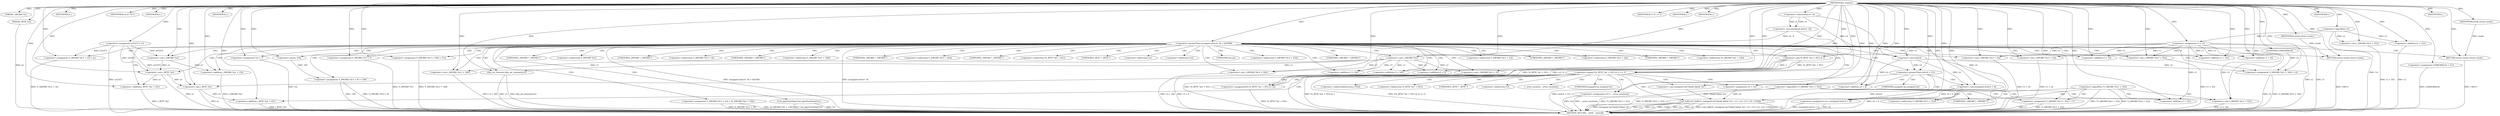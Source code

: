 digraph tftp_connect {  
"1000115" [label = "(METHOD,tftp_connect)" ]
"1000318" [label = "(METHOD_RETURN,__int64 __fastcall)" ]
"1000116" [label = "(PARAM,_QWORD *a1)" ]
"1000117" [label = "(PARAM,_BYTE *a2)" ]
"1000133" [label = "(<operator>.assignment,a1[167] = v2)" ]
"1000139" [label = "(<operator>.logicalNot,!v2)" ]
"1000141" [label = "(IDENTIFIER,L,)" ]
"1000142" [label = "(<operator>.assignment,v3 = v2)" ]
"1000146" [label = "(IDENTIFIER,v4,if ( v4 ))" ]
"1000148" [label = "(IDENTIFIER,L,)" ]
"1000150" [label = "(<operator>.greaterThan,(unsigned int)(v4 - 8) > 0xFFB0)" ]
"1000151" [label = "(<operator>.cast,(unsigned int)(v4 - 8))" ]
"1000153" [label = "(<operator>.subtraction,v4 - 8)" ]
"1000157" [label = "(RETURN,return result;,return result;)" ]
"1000158" [label = "(IDENTIFIER,result,return result;)" ]
"1000159" [label = "(IDENTIFIER,L,)" ]
"1000161" [label = "(<operator>.greaterThan,(int)v4 > 512)" ]
"1000162" [label = "(<operator>.cast,(int)v4)" ]
"1000166" [label = "(<operator>.assignment,v6 = (unsigned int)(v4 + 4))" ]
"1000168" [label = "(<operator>.cast,(unsigned int)(v4 + 4))" ]
"1000170" [label = "(<operator>.addition,v4 + 4)" ]
"1000174" [label = "(<operator>.logicalNot,!*(_QWORD *)(v3 + 352))" ]
"1000176" [label = "(<operator>.cast,(_QWORD *)(v3 + 352))" ]
"1000178" [label = "(<operator>.addition,v3 + 352)" ]
"1000183" [label = "(<operator>.assignment,*(_QWORD *)(v3 + 352) = v7)" ]
"1000185" [label = "(<operator>.cast,(_QWORD *)(v3 + 352))" ]
"1000187" [label = "(<operator>.addition,v3 + 352)" ]
"1000192" [label = "(IDENTIFIER,v7,if ( v7 ))" ]
"1000194" [label = "(IDENTIFIER,L,)" ]
"1000197" [label = "(IDENTIFIER,L,)" ]
"1000198" [label = "(<operator>.assignment,LODWORD(v4) = 512)" ]
"1000199" [label = "(LODWORD,LODWORD(v4))" ]
"1000203" [label = "(<operator>.logicalNot,!*(_QWORD *)(v2 + 352))" ]
"1000205" [label = "(<operator>.cast,(_QWORD *)(v2 + 352))" ]
"1000207" [label = "(<operator>.addition,v2 + 352)" ]
"1000213" [label = "(<operator>.assignment,*(_QWORD *)(v3 + 16) = a1)" ]
"1000215" [label = "(<operator>.cast,(_QWORD *)(v3 + 16))" ]
"1000217" [label = "(<operator>.addition,v3 + 16)" ]
"1000221" [label = "(<operator>.assignment,*(_DWORD *)(v3 + 24) = *((_DWORD *)a1 + 156))" ]
"1000223" [label = "(<operator>.cast,(_DWORD *)(v3 + 24))" ]
"1000225" [label = "(<operator>.addition,v3 + 24)" ]
"1000229" [label = "(<operator>.addition,(_DWORD *)a1 + 156)" ]
"1000230" [label = "(<operator>.cast,(_DWORD *)a1)" ]
"1000234" [label = "(<operator>.assignment,*(_DWORD *)v3 = 0)" ]
"1000236" [label = "(<operator>.cast,(_DWORD *)v3)" ]
"1000240" [label = "(<operator>.assignment,*(_DWORD *)(v3 + 8) = -100)" ]
"1000242" [label = "(<operator>.cast,(_DWORD *)(v3 + 8))" ]
"1000244" [label = "(<operator>.addition,v3 + 8)" ]
"1000247" [label = "(<operator>.minus,-100)" ]
"1000249" [label = "(<operator>.assignment,*(_DWORD *)(v3 + 340) = 512)" ]
"1000251" [label = "(<operator>.cast,(_DWORD *)(v3 + 340))" ]
"1000253" [label = "(<operator>.addition,v3 + 340)" ]
"1000257" [label = "(<operator>.assignment,*(_DWORD *)(v3 + 344) = v4)" ]
"1000259" [label = "(<operator>.cast,(_DWORD *)(v3 + 344))" ]
"1000261" [label = "(<operator>.addition,v3 + 344)" ]
"1000265" [label = "(tftp_set_timeouts,tftp_set_timeouts(v3))" ]
"1000268" [label = "(<operator>.equals,(*((_BYTE *)a1 + 951) & 2) == 0)" ]
"1000269" [label = "(<operator>.and,*((_BYTE *)a1 + 951) & 2)" ]
"1000271" [label = "(<operator>.addition,(_BYTE *)a1 + 951)" ]
"1000272" [label = "(<operator>.cast,(_BYTE *)a1)" ]
"1000280" [label = "(<operator>.assignment,v9 = *a1)" ]
"1000284" [label = "(<operator>.assignment,v10 = __errno_location())" ]
"1000287" [label = "(Curl_failf,Curl_failf(v9, (unsigned int)\"bind() failed; %s\", v11, v12, v13, v14, v15[0]))" ]
"1000289" [label = "(<operator>.cast,(unsigned int)\"bind() failed; %s\")" ]
"1000299" [label = "(IDENTIFIER,L,)" ]
"1000300" [label = "(<operators>.assignmentOr,*((_BYTE *)a1 + 951) |= 2u)" ]
"1000302" [label = "(<operator>.addition,(_BYTE *)a1 + 951)" ]
"1000303" [label = "(<operator>.cast,(_BYTE *)a1)" ]
"1000308" [label = "(Curl_pgrsStartNow,Curl_pgrsStartNow(*a1))" ]
"1000311" [label = "(<operator>.assignment,*a2 = 1)" ]
"1000315" [label = "(IDENTIFIER,L,)" ]
"1000316" [label = "(RETURN,return result;,return result;)" ]
"1000317" [label = "(IDENTIFIER,result,return result;)" ]
"1000163" [label = "(UNKNOWN,int,int)" ]
"1000169" [label = "(UNKNOWN,unsigned int,unsigned int)" ]
"1000175" [label = "(<operator>.indirection,*(_QWORD *)(v3 + 352))" ]
"1000177" [label = "(UNKNOWN,_QWORD *,_QWORD *)" ]
"1000184" [label = "(<operator>.indirection,*(_QWORD *)(v3 + 352))" ]
"1000186" [label = "(UNKNOWN,_QWORD *,_QWORD *)" ]
"1000214" [label = "(<operator>.indirection,*(_QWORD *)(v3 + 16))" ]
"1000216" [label = "(UNKNOWN,_QWORD *,_QWORD *)" ]
"1000222" [label = "(<operator>.indirection,*(_DWORD *)(v3 + 24))" ]
"1000224" [label = "(UNKNOWN,_DWORD *,_DWORD *)" ]
"1000228" [label = "(<operator>.indirection,*((_DWORD *)a1 + 156))" ]
"1000231" [label = "(UNKNOWN,_DWORD *,_DWORD *)" ]
"1000235" [label = "(<operator>.indirection,*(_DWORD *)v3)" ]
"1000237" [label = "(UNKNOWN,_DWORD *,_DWORD *)" ]
"1000241" [label = "(<operator>.indirection,*(_DWORD *)(v3 + 8))" ]
"1000243" [label = "(UNKNOWN,_DWORD *,_DWORD *)" ]
"1000250" [label = "(<operator>.indirection,*(_DWORD *)(v3 + 340))" ]
"1000252" [label = "(UNKNOWN,_DWORD *,_DWORD *)" ]
"1000258" [label = "(<operator>.indirection,*(_DWORD *)(v3 + 344))" ]
"1000260" [label = "(UNKNOWN,_DWORD *,_DWORD *)" ]
"1000270" [label = "(<operator>.indirection,*((_BYTE *)a1 + 951))" ]
"1000273" [label = "(UNKNOWN,_BYTE *,_BYTE *)" ]
"1000282" [label = "(<operator>.indirection,*a1)" ]
"1000286" [label = "(__errno_location,__errno_location())" ]
"1000290" [label = "(UNKNOWN,unsigned int,unsigned int)" ]
"1000296" [label = "(<operator>.indirectIndexAccess,v15[0])" ]
"1000301" [label = "(<operator>.indirection,*((_BYTE *)a1 + 951))" ]
"1000304" [label = "(UNKNOWN,_BYTE *,_BYTE *)" ]
"1000309" [label = "(<operator>.indirection,*a1)" ]
"1000312" [label = "(<operator>.indirection,*a2)" ]
  "1000316" -> "1000318"  [ label = "DDG: <RET>"] 
  "1000157" -> "1000318"  [ label = "DDG: <RET>"] 
  "1000287" -> "1000318"  [ label = "DDG: v12"] 
  "1000257" -> "1000318"  [ label = "DDG: v4"] 
  "1000308" -> "1000318"  [ label = "DDG: *a1"] 
  "1000174" -> "1000318"  [ label = "DDG: *(_QWORD *)(v3 + 352)"] 
  "1000287" -> "1000318"  [ label = "DDG: (unsigned int)\"bind() failed; %s\""] 
  "1000287" -> "1000318"  [ label = "DDG: v13"] 
  "1000166" -> "1000318"  [ label = "DDG: v6"] 
  "1000142" -> "1000318"  [ label = "DDG: v2"] 
  "1000161" -> "1000318"  [ label = "DDG: (int)v4 > 512"] 
  "1000142" -> "1000318"  [ label = "DDG: v3"] 
  "1000287" -> "1000318"  [ label = "DDG: v14"] 
  "1000117" -> "1000318"  [ label = "DDG: a2"] 
  "1000198" -> "1000318"  [ label = "DDG: LODWORD(v4)"] 
  "1000203" -> "1000318"  [ label = "DDG: !*(_QWORD *)(v2 + 352)"] 
  "1000139" -> "1000318"  [ label = "DDG: !v2"] 
  "1000242" -> "1000318"  [ label = "DDG: v3 + 8"] 
  "1000174" -> "1000318"  [ label = "DDG: !*(_QWORD *)(v3 + 352)"] 
  "1000268" -> "1000318"  [ label = "DDG: *((_BYTE *)a1 + 951) & 2"] 
  "1000265" -> "1000318"  [ label = "DDG: tftp_set_timeouts(v3)"] 
  "1000308" -> "1000318"  [ label = "DDG: Curl_pgrsStartNow(*a1)"] 
  "1000257" -> "1000318"  [ label = "DDG: *(_DWORD *)(v3 + 344)"] 
  "1000183" -> "1000318"  [ label = "DDG: *(_QWORD *)(v3 + 352)"] 
  "1000215" -> "1000318"  [ label = "DDG: v3 + 16"] 
  "1000176" -> "1000318"  [ label = "DDG: v3 + 352"] 
  "1000229" -> "1000318"  [ label = "DDG: (_DWORD *)a1"] 
  "1000287" -> "1000318"  [ label = "DDG: v15[0]"] 
  "1000271" -> "1000318"  [ label = "DDG: (_BYTE *)a1"] 
  "1000272" -> "1000318"  [ label = "DDG: a1"] 
  "1000133" -> "1000318"  [ label = "DDG: a1[167]"] 
  "1000300" -> "1000318"  [ label = "DDG: *((_BYTE *)a1 + 951)"] 
  "1000213" -> "1000318"  [ label = "DDG: *(_QWORD *)(v3 + 16)"] 
  "1000269" -> "1000318"  [ label = "DDG: *((_BYTE *)a1 + 951)"] 
  "1000265" -> "1000318"  [ label = "DDG: v3"] 
  "1000151" -> "1000318"  [ label = "DDG: v4 - 8"] 
  "1000240" -> "1000318"  [ label = "DDG: *(_DWORD *)(v3 + 8)"] 
  "1000249" -> "1000318"  [ label = "DDG: *(_DWORD *)(v3 + 340)"] 
  "1000268" -> "1000318"  [ label = "DDG: (*((_BYTE *)a1 + 951) & 2) == 0"] 
  "1000287" -> "1000318"  [ label = "DDG: v11"] 
  "1000150" -> "1000318"  [ label = "DDG: (unsigned int)(v4 - 8) > 0xFFB0"] 
  "1000203" -> "1000318"  [ label = "DDG: *(_QWORD *)(v2 + 352)"] 
  "1000251" -> "1000318"  [ label = "DDG: v3 + 340"] 
  "1000240" -> "1000318"  [ label = "DDG: -100"] 
  "1000183" -> "1000318"  [ label = "DDG: v7"] 
  "1000287" -> "1000318"  [ label = "DDG: v9"] 
  "1000205" -> "1000318"  [ label = "DDG: v2 + 352"] 
  "1000221" -> "1000318"  [ label = "DDG: *(_DWORD *)(v3 + 24)"] 
  "1000259" -> "1000318"  [ label = "DDG: v3 + 344"] 
  "1000223" -> "1000318"  [ label = "DDG: v3 + 24"] 
  "1000168" -> "1000318"  [ label = "DDG: v4 + 4"] 
  "1000284" -> "1000318"  [ label = "DDG: __errno_location()"] 
  "1000302" -> "1000318"  [ label = "DDG: (_BYTE *)a1"] 
  "1000287" -> "1000318"  [ label = "DDG: Curl_failf(v9, (unsigned int)\"bind() failed; %s\", v11, v12, v13, v14, v15[0])"] 
  "1000207" -> "1000318"  [ label = "DDG: v2"] 
  "1000185" -> "1000318"  [ label = "DDG: v3 + 352"] 
  "1000221" -> "1000318"  [ label = "DDG: *((_DWORD *)a1 + 156)"] 
  "1000303" -> "1000318"  [ label = "DDG: a1"] 
  "1000153" -> "1000318"  [ label = "DDG: v4"] 
  "1000311" -> "1000318"  [ label = "DDG: *a2"] 
  "1000166" -> "1000318"  [ label = "DDG: (unsigned int)(v4 + 4)"] 
  "1000161" -> "1000318"  [ label = "DDG: (int)v4"] 
  "1000150" -> "1000318"  [ label = "DDG: (unsigned int)(v4 - 8)"] 
  "1000234" -> "1000318"  [ label = "DDG: *(_DWORD *)v3"] 
  "1000284" -> "1000318"  [ label = "DDG: v10"] 
  "1000115" -> "1000116"  [ label = "DDG: "] 
  "1000115" -> "1000117"  [ label = "DDG: "] 
  "1000115" -> "1000133"  [ label = "DDG: "] 
  "1000115" -> "1000139"  [ label = "DDG: "] 
  "1000115" -> "1000141"  [ label = "DDG: "] 
  "1000139" -> "1000142"  [ label = "DDG: v2"] 
  "1000115" -> "1000142"  [ label = "DDG: "] 
  "1000115" -> "1000146"  [ label = "DDG: "] 
  "1000115" -> "1000148"  [ label = "DDG: "] 
  "1000151" -> "1000150"  [ label = "DDG: v4 - 8"] 
  "1000153" -> "1000151"  [ label = "DDG: v4"] 
  "1000153" -> "1000151"  [ label = "DDG: 8"] 
  "1000115" -> "1000153"  [ label = "DDG: "] 
  "1000115" -> "1000150"  [ label = "DDG: "] 
  "1000158" -> "1000157"  [ label = "DDG: result"] 
  "1000115" -> "1000157"  [ label = "DDG: "] 
  "1000115" -> "1000158"  [ label = "DDG: "] 
  "1000115" -> "1000159"  [ label = "DDG: "] 
  "1000162" -> "1000161"  [ label = "DDG: v4"] 
  "1000153" -> "1000162"  [ label = "DDG: v4"] 
  "1000115" -> "1000162"  [ label = "DDG: "] 
  "1000115" -> "1000161"  [ label = "DDG: "] 
  "1000168" -> "1000166"  [ label = "DDG: v4 + 4"] 
  "1000115" -> "1000166"  [ label = "DDG: "] 
  "1000162" -> "1000168"  [ label = "DDG: v4"] 
  "1000115" -> "1000168"  [ label = "DDG: "] 
  "1000162" -> "1000170"  [ label = "DDG: v4"] 
  "1000115" -> "1000170"  [ label = "DDG: "] 
  "1000142" -> "1000176"  [ label = "DDG: v3"] 
  "1000115" -> "1000176"  [ label = "DDG: "] 
  "1000142" -> "1000178"  [ label = "DDG: v3"] 
  "1000115" -> "1000178"  [ label = "DDG: "] 
  "1000115" -> "1000183"  [ label = "DDG: "] 
  "1000142" -> "1000185"  [ label = "DDG: v3"] 
  "1000115" -> "1000185"  [ label = "DDG: "] 
  "1000142" -> "1000187"  [ label = "DDG: v3"] 
  "1000115" -> "1000187"  [ label = "DDG: "] 
  "1000115" -> "1000192"  [ label = "DDG: "] 
  "1000115" -> "1000194"  [ label = "DDG: "] 
  "1000115" -> "1000197"  [ label = "DDG: "] 
  "1000115" -> "1000198"  [ label = "DDG: "] 
  "1000115" -> "1000199"  [ label = "DDG: "] 
  "1000115" -> "1000205"  [ label = "DDG: "] 
  "1000139" -> "1000205"  [ label = "DDG: v2"] 
  "1000115" -> "1000207"  [ label = "DDG: "] 
  "1000139" -> "1000207"  [ label = "DDG: v2"] 
  "1000133" -> "1000213"  [ label = "DDG: a1[167]"] 
  "1000115" -> "1000213"  [ label = "DDG: "] 
  "1000142" -> "1000215"  [ label = "DDG: v3"] 
  "1000115" -> "1000215"  [ label = "DDG: "] 
  "1000142" -> "1000217"  [ label = "DDG: v3"] 
  "1000115" -> "1000217"  [ label = "DDG: "] 
  "1000115" -> "1000223"  [ label = "DDG: "] 
  "1000142" -> "1000223"  [ label = "DDG: v3"] 
  "1000115" -> "1000225"  [ label = "DDG: "] 
  "1000142" -> "1000225"  [ label = "DDG: v3"] 
  "1000230" -> "1000229"  [ label = "DDG: a1"] 
  "1000133" -> "1000230"  [ label = "DDG: a1[167]"] 
  "1000115" -> "1000230"  [ label = "DDG: "] 
  "1000115" -> "1000229"  [ label = "DDG: "] 
  "1000115" -> "1000234"  [ label = "DDG: "] 
  "1000115" -> "1000236"  [ label = "DDG: "] 
  "1000142" -> "1000236"  [ label = "DDG: v3"] 
  "1000247" -> "1000240"  [ label = "DDG: 100"] 
  "1000236" -> "1000242"  [ label = "DDG: v3"] 
  "1000115" -> "1000242"  [ label = "DDG: "] 
  "1000236" -> "1000244"  [ label = "DDG: v3"] 
  "1000115" -> "1000244"  [ label = "DDG: "] 
  "1000115" -> "1000247"  [ label = "DDG: "] 
  "1000115" -> "1000249"  [ label = "DDG: "] 
  "1000115" -> "1000251"  [ label = "DDG: "] 
  "1000236" -> "1000251"  [ label = "DDG: v3"] 
  "1000115" -> "1000253"  [ label = "DDG: "] 
  "1000236" -> "1000253"  [ label = "DDG: v3"] 
  "1000162" -> "1000257"  [ label = "DDG: v4"] 
  "1000199" -> "1000257"  [ label = "DDG: v4"] 
  "1000115" -> "1000257"  [ label = "DDG: "] 
  "1000115" -> "1000259"  [ label = "DDG: "] 
  "1000236" -> "1000259"  [ label = "DDG: v3"] 
  "1000115" -> "1000261"  [ label = "DDG: "] 
  "1000236" -> "1000261"  [ label = "DDG: v3"] 
  "1000115" -> "1000265"  [ label = "DDG: "] 
  "1000236" -> "1000265"  [ label = "DDG: v3"] 
  "1000269" -> "1000268"  [ label = "DDG: *((_BYTE *)a1 + 951)"] 
  "1000269" -> "1000268"  [ label = "DDG: 2"] 
  "1000272" -> "1000271"  [ label = "DDG: a1"] 
  "1000133" -> "1000272"  [ label = "DDG: a1[167]"] 
  "1000230" -> "1000272"  [ label = "DDG: a1"] 
  "1000115" -> "1000272"  [ label = "DDG: "] 
  "1000115" -> "1000271"  [ label = "DDG: "] 
  "1000115" -> "1000269"  [ label = "DDG: "] 
  "1000115" -> "1000268"  [ label = "DDG: "] 
  "1000115" -> "1000280"  [ label = "DDG: "] 
  "1000115" -> "1000284"  [ label = "DDG: "] 
  "1000280" -> "1000287"  [ label = "DDG: v9"] 
  "1000115" -> "1000287"  [ label = "DDG: "] 
  "1000289" -> "1000287"  [ label = "DDG: \"bind() failed; %s\""] 
  "1000115" -> "1000289"  [ label = "DDG: "] 
  "1000115" -> "1000299"  [ label = "DDG: "] 
  "1000115" -> "1000300"  [ label = "DDG: "] 
  "1000269" -> "1000300"  [ label = "DDG: *((_BYTE *)a1 + 951)"] 
  "1000303" -> "1000302"  [ label = "DDG: a1"] 
  "1000272" -> "1000303"  [ label = "DDG: a1"] 
  "1000133" -> "1000303"  [ label = "DDG: a1[167]"] 
  "1000115" -> "1000303"  [ label = "DDG: "] 
  "1000115" -> "1000302"  [ label = "DDG: "] 
  "1000115" -> "1000311"  [ label = "DDG: "] 
  "1000115" -> "1000315"  [ label = "DDG: "] 
  "1000317" -> "1000316"  [ label = "DDG: result"] 
  "1000115" -> "1000316"  [ label = "DDG: "] 
  "1000115" -> "1000317"  [ label = "DDG: "] 
  "1000150" -> "1000176"  [ label = "CDG: "] 
  "1000150" -> "1000175"  [ label = "CDG: "] 
  "1000150" -> "1000174"  [ label = "CDG: "] 
  "1000150" -> "1000163"  [ label = "CDG: "] 
  "1000150" -> "1000162"  [ label = "CDG: "] 
  "1000150" -> "1000161"  [ label = "CDG: "] 
  "1000150" -> "1000178"  [ label = "CDG: "] 
  "1000150" -> "1000177"  [ label = "CDG: "] 
  "1000150" -> "1000224"  [ label = "CDG: "] 
  "1000150" -> "1000223"  [ label = "CDG: "] 
  "1000150" -> "1000222"  [ label = "CDG: "] 
  "1000150" -> "1000221"  [ label = "CDG: "] 
  "1000150" -> "1000217"  [ label = "CDG: "] 
  "1000150" -> "1000216"  [ label = "CDG: "] 
  "1000150" -> "1000215"  [ label = "CDG: "] 
  "1000150" -> "1000214"  [ label = "CDG: "] 
  "1000150" -> "1000213"  [ label = "CDG: "] 
  "1000150" -> "1000240"  [ label = "CDG: "] 
  "1000150" -> "1000237"  [ label = "CDG: "] 
  "1000150" -> "1000236"  [ label = "CDG: "] 
  "1000150" -> "1000235"  [ label = "CDG: "] 
  "1000150" -> "1000234"  [ label = "CDG: "] 
  "1000150" -> "1000231"  [ label = "CDG: "] 
  "1000150" -> "1000230"  [ label = "CDG: "] 
  "1000150" -> "1000229"  [ label = "CDG: "] 
  "1000150" -> "1000228"  [ label = "CDG: "] 
  "1000150" -> "1000225"  [ label = "CDG: "] 
  "1000150" -> "1000253"  [ label = "CDG: "] 
  "1000150" -> "1000252"  [ label = "CDG: "] 
  "1000150" -> "1000251"  [ label = "CDG: "] 
  "1000150" -> "1000250"  [ label = "CDG: "] 
  "1000150" -> "1000249"  [ label = "CDG: "] 
  "1000150" -> "1000247"  [ label = "CDG: "] 
  "1000150" -> "1000244"  [ label = "CDG: "] 
  "1000150" -> "1000243"  [ label = "CDG: "] 
  "1000150" -> "1000242"  [ label = "CDG: "] 
  "1000150" -> "1000241"  [ label = "CDG: "] 
  "1000150" -> "1000272"  [ label = "CDG: "] 
  "1000150" -> "1000271"  [ label = "CDG: "] 
  "1000150" -> "1000270"  [ label = "CDG: "] 
  "1000150" -> "1000269"  [ label = "CDG: "] 
  "1000150" -> "1000268"  [ label = "CDG: "] 
  "1000150" -> "1000265"  [ label = "CDG: "] 
  "1000150" -> "1000261"  [ label = "CDG: "] 
  "1000150" -> "1000260"  [ label = "CDG: "] 
  "1000150" -> "1000259"  [ label = "CDG: "] 
  "1000150" -> "1000258"  [ label = "CDG: "] 
  "1000150" -> "1000257"  [ label = "CDG: "] 
  "1000150" -> "1000273"  [ label = "CDG: "] 
  "1000150" -> "1000316"  [ label = "CDG: "] 
  "1000150" -> "1000312"  [ label = "CDG: "] 
  "1000150" -> "1000311"  [ label = "CDG: "] 
  "1000150" -> "1000309"  [ label = "CDG: "] 
  "1000150" -> "1000308"  [ label = "CDG: "] 
  "1000150" -> "1000157"  [ label = "CDG: "] 
  "1000161" -> "1000170"  [ label = "CDG: "] 
  "1000161" -> "1000169"  [ label = "CDG: "] 
  "1000161" -> "1000168"  [ label = "CDG: "] 
  "1000161" -> "1000166"  [ label = "CDG: "] 
  "1000174" -> "1000187"  [ label = "CDG: "] 
  "1000174" -> "1000186"  [ label = "CDG: "] 
  "1000174" -> "1000185"  [ label = "CDG: "] 
  "1000174" -> "1000184"  [ label = "CDG: "] 
  "1000174" -> "1000183"  [ label = "CDG: "] 
  "1000203" -> "1000187"  [ label = "CDG: "] 
  "1000203" -> "1000186"  [ label = "CDG: "] 
  "1000203" -> "1000185"  [ label = "CDG: "] 
  "1000203" -> "1000184"  [ label = "CDG: "] 
  "1000203" -> "1000183"  [ label = "CDG: "] 
  "1000268" -> "1000287"  [ label = "CDG: "] 
  "1000268" -> "1000286"  [ label = "CDG: "] 
  "1000268" -> "1000284"  [ label = "CDG: "] 
  "1000268" -> "1000282"  [ label = "CDG: "] 
  "1000268" -> "1000280"  [ label = "CDG: "] 
  "1000268" -> "1000304"  [ label = "CDG: "] 
  "1000268" -> "1000303"  [ label = "CDG: "] 
  "1000268" -> "1000302"  [ label = "CDG: "] 
  "1000268" -> "1000301"  [ label = "CDG: "] 
  "1000268" -> "1000300"  [ label = "CDG: "] 
  "1000268" -> "1000296"  [ label = "CDG: "] 
  "1000268" -> "1000290"  [ label = "CDG: "] 
  "1000268" -> "1000289"  [ label = "CDG: "] 
}
